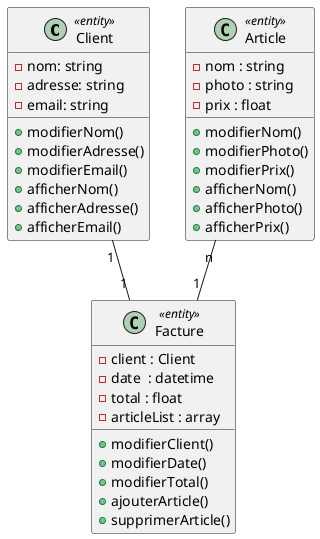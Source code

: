 @startuml  facture_diagramme_classe

class Client <<entity>> {
    -nom: string
    -adresse: string
    -email: string

    +modifierNom()
    +modifierAdresse()
    +modifierEmail()
    +afficherNom()
    +afficherAdresse()
    +afficherEmail()
}

class Article <<entity>> {
    -nom : string
    -photo : string
    -prix : float

    +modifierNom()
    +modifierPhoto()
    +modifierPrix()
    +afficherNom()
    +afficherPhoto()
    +afficherPrix()
}


class Facture <<entity>>{
    -client : Client
    -date  : datetime
    -total : float
    -articleList : array

    +modifierClient()
    +modifierDate()
    +modifierTotal()
    +ajouterArticle()
    +supprimerArticle()

}

Client "1" -- "1" Facture
Article "n" -- "1" Facture





@enduml
